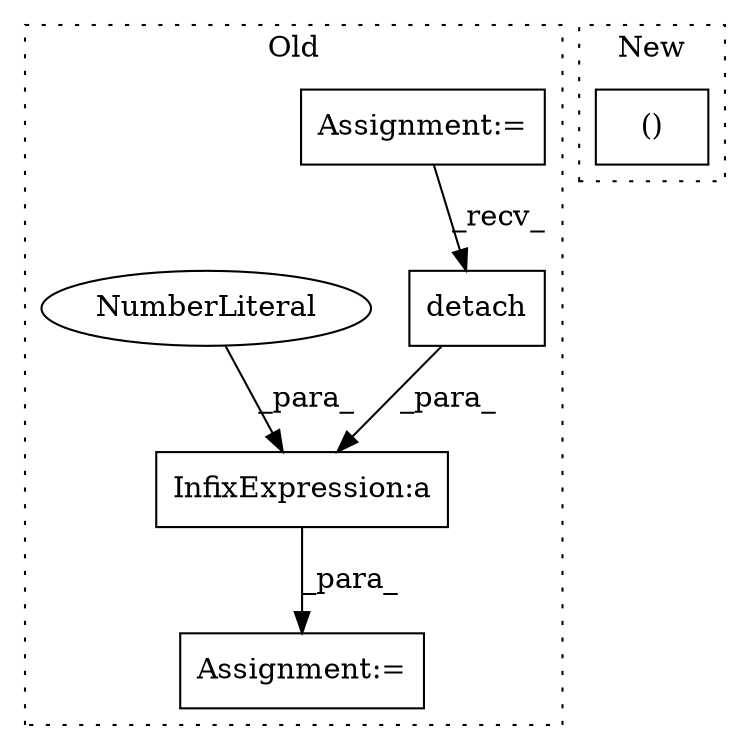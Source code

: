 digraph G {
subgraph cluster0 {
1 [label="detach" a="32" s="1458" l="8" shape="box"];
3 [label="Assignment:=" a="7" s="1666" l="1" shape="box"];
4 [label="Assignment:=" a="7" s="713" l="1" shape="box"];
5 [label="InfixExpression:a" a="27" s="1607" l="3" shape="box"];
6 [label="NumberLiteral" a="34" s="1610" l="3" shape="ellipse"];
label = "Old";
style="dotted";
}
subgraph cluster1 {
2 [label="()" a="106" s="2596" l="24" shape="box"];
label = "New";
style="dotted";
}
1 -> 5 [label="_para_"];
4 -> 1 [label="_recv_"];
5 -> 3 [label="_para_"];
6 -> 5 [label="_para_"];
}